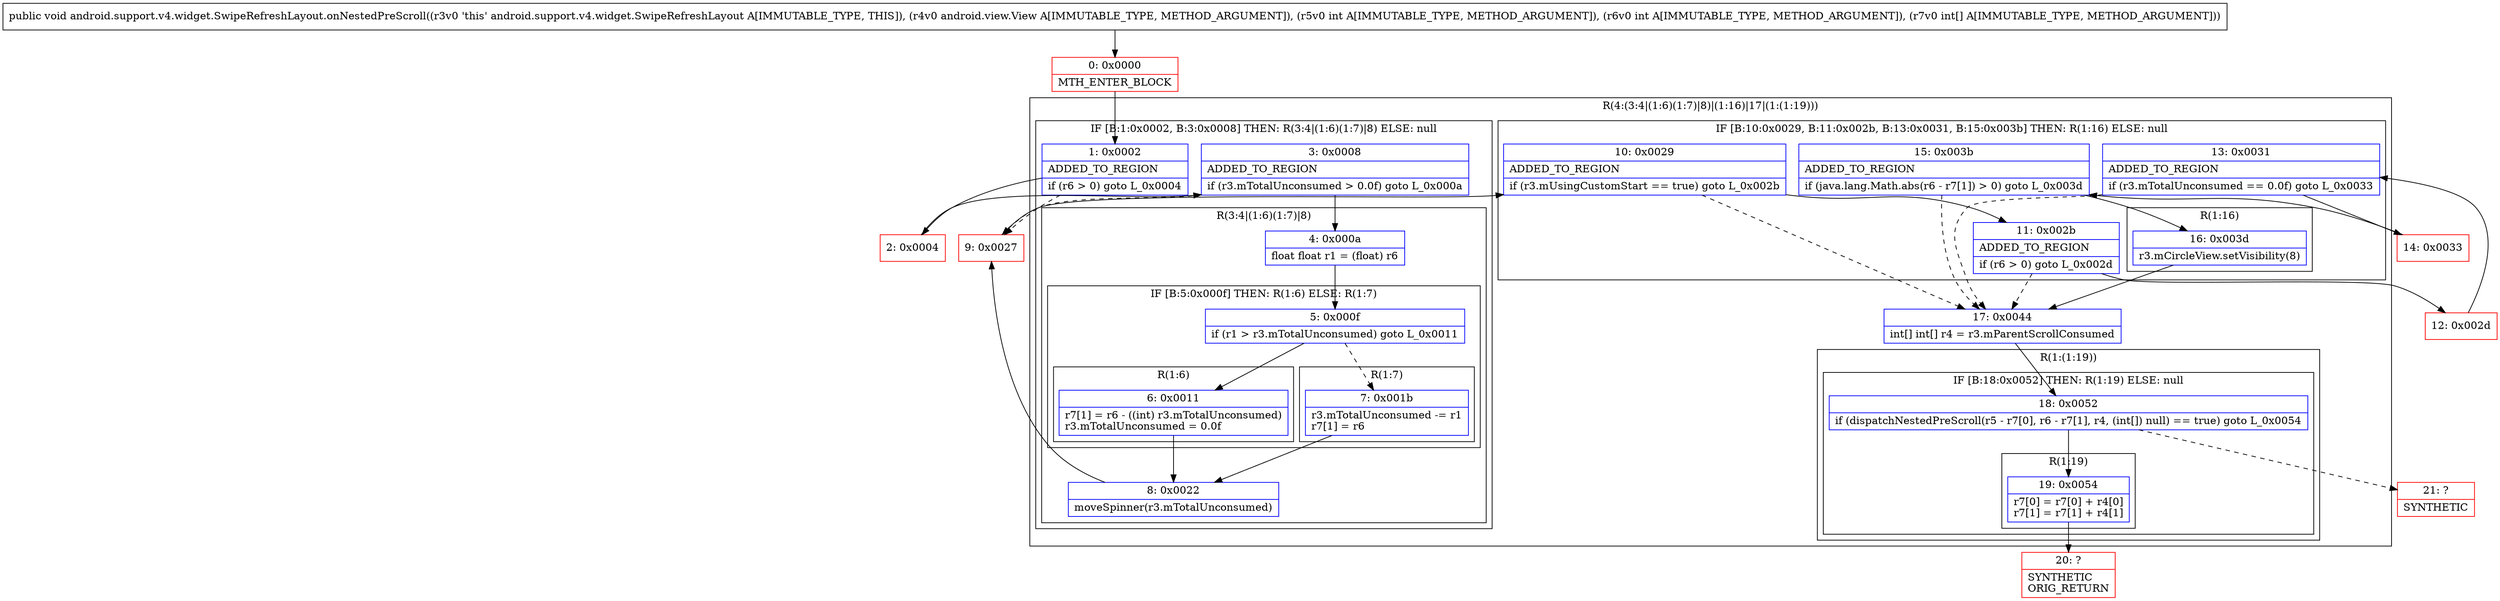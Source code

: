 digraph "CFG forandroid.support.v4.widget.SwipeRefreshLayout.onNestedPreScroll(Landroid\/view\/View;II[I)V" {
subgraph cluster_Region_418550550 {
label = "R(4:(3:4|(1:6)(1:7)|8)|(1:16)|17|(1:(1:19)))";
node [shape=record,color=blue];
subgraph cluster_IfRegion_1063309727 {
label = "IF [B:1:0x0002, B:3:0x0008] THEN: R(3:4|(1:6)(1:7)|8) ELSE: null";
node [shape=record,color=blue];
Node_1 [shape=record,label="{1\:\ 0x0002|ADDED_TO_REGION\l|if (r6 \> 0) goto L_0x0004\l}"];
Node_3 [shape=record,label="{3\:\ 0x0008|ADDED_TO_REGION\l|if (r3.mTotalUnconsumed \> 0.0f) goto L_0x000a\l}"];
subgraph cluster_Region_1451274148 {
label = "R(3:4|(1:6)(1:7)|8)";
node [shape=record,color=blue];
Node_4 [shape=record,label="{4\:\ 0x000a|float float r1 = (float) r6\l}"];
subgraph cluster_IfRegion_1516698689 {
label = "IF [B:5:0x000f] THEN: R(1:6) ELSE: R(1:7)";
node [shape=record,color=blue];
Node_5 [shape=record,label="{5\:\ 0x000f|if (r1 \> r3.mTotalUnconsumed) goto L_0x0011\l}"];
subgraph cluster_Region_1367697539 {
label = "R(1:6)";
node [shape=record,color=blue];
Node_6 [shape=record,label="{6\:\ 0x0011|r7[1] = r6 \- ((int) r3.mTotalUnconsumed)\lr3.mTotalUnconsumed = 0.0f\l}"];
}
subgraph cluster_Region_485411336 {
label = "R(1:7)";
node [shape=record,color=blue];
Node_7 [shape=record,label="{7\:\ 0x001b|r3.mTotalUnconsumed \-= r1\lr7[1] = r6\l}"];
}
}
Node_8 [shape=record,label="{8\:\ 0x0022|moveSpinner(r3.mTotalUnconsumed)\l}"];
}
}
subgraph cluster_IfRegion_1470721050 {
label = "IF [B:10:0x0029, B:11:0x002b, B:13:0x0031, B:15:0x003b] THEN: R(1:16) ELSE: null";
node [shape=record,color=blue];
Node_10 [shape=record,label="{10\:\ 0x0029|ADDED_TO_REGION\l|if (r3.mUsingCustomStart == true) goto L_0x002b\l}"];
Node_11 [shape=record,label="{11\:\ 0x002b|ADDED_TO_REGION\l|if (r6 \> 0) goto L_0x002d\l}"];
Node_13 [shape=record,label="{13\:\ 0x0031|ADDED_TO_REGION\l|if (r3.mTotalUnconsumed == 0.0f) goto L_0x0033\l}"];
Node_15 [shape=record,label="{15\:\ 0x003b|ADDED_TO_REGION\l|if (java.lang.Math.abs(r6 \- r7[1]) \> 0) goto L_0x003d\l}"];
subgraph cluster_Region_730890972 {
label = "R(1:16)";
node [shape=record,color=blue];
Node_16 [shape=record,label="{16\:\ 0x003d|r3.mCircleView.setVisibility(8)\l}"];
}
}
Node_17 [shape=record,label="{17\:\ 0x0044|int[] int[] r4 = r3.mParentScrollConsumed\l}"];
subgraph cluster_Region_314921496 {
label = "R(1:(1:19))";
node [shape=record,color=blue];
subgraph cluster_IfRegion_1750451062 {
label = "IF [B:18:0x0052] THEN: R(1:19) ELSE: null";
node [shape=record,color=blue];
Node_18 [shape=record,label="{18\:\ 0x0052|if (dispatchNestedPreScroll(r5 \- r7[0], r6 \- r7[1], r4, (int[]) null) == true) goto L_0x0054\l}"];
subgraph cluster_Region_478610467 {
label = "R(1:19)";
node [shape=record,color=blue];
Node_19 [shape=record,label="{19\:\ 0x0054|r7[0] = r7[0] + r4[0]\lr7[1] = r7[1] + r4[1]\l}"];
}
}
}
}
Node_0 [shape=record,color=red,label="{0\:\ 0x0000|MTH_ENTER_BLOCK\l}"];
Node_2 [shape=record,color=red,label="{2\:\ 0x0004}"];
Node_9 [shape=record,color=red,label="{9\:\ 0x0027}"];
Node_12 [shape=record,color=red,label="{12\:\ 0x002d}"];
Node_14 [shape=record,color=red,label="{14\:\ 0x0033}"];
Node_20 [shape=record,color=red,label="{20\:\ ?|SYNTHETIC\lORIG_RETURN\l}"];
Node_21 [shape=record,color=red,label="{21\:\ ?|SYNTHETIC\l}"];
MethodNode[shape=record,label="{public void android.support.v4.widget.SwipeRefreshLayout.onNestedPreScroll((r3v0 'this' android.support.v4.widget.SwipeRefreshLayout A[IMMUTABLE_TYPE, THIS]), (r4v0 android.view.View A[IMMUTABLE_TYPE, METHOD_ARGUMENT]), (r5v0 int A[IMMUTABLE_TYPE, METHOD_ARGUMENT]), (r6v0 int A[IMMUTABLE_TYPE, METHOD_ARGUMENT]), (r7v0 int[] A[IMMUTABLE_TYPE, METHOD_ARGUMENT])) }"];
MethodNode -> Node_0;
Node_1 -> Node_2;
Node_1 -> Node_9[style=dashed];
Node_3 -> Node_4;
Node_3 -> Node_9[style=dashed];
Node_4 -> Node_5;
Node_5 -> Node_6;
Node_5 -> Node_7[style=dashed];
Node_6 -> Node_8;
Node_7 -> Node_8;
Node_8 -> Node_9;
Node_10 -> Node_11;
Node_10 -> Node_17[style=dashed];
Node_11 -> Node_12;
Node_11 -> Node_17[style=dashed];
Node_13 -> Node_14;
Node_13 -> Node_17[style=dashed];
Node_15 -> Node_16;
Node_15 -> Node_17[style=dashed];
Node_16 -> Node_17;
Node_17 -> Node_18;
Node_18 -> Node_19;
Node_18 -> Node_21[style=dashed];
Node_19 -> Node_20;
Node_0 -> Node_1;
Node_2 -> Node_3;
Node_9 -> Node_10;
Node_12 -> Node_13;
Node_14 -> Node_15;
}

